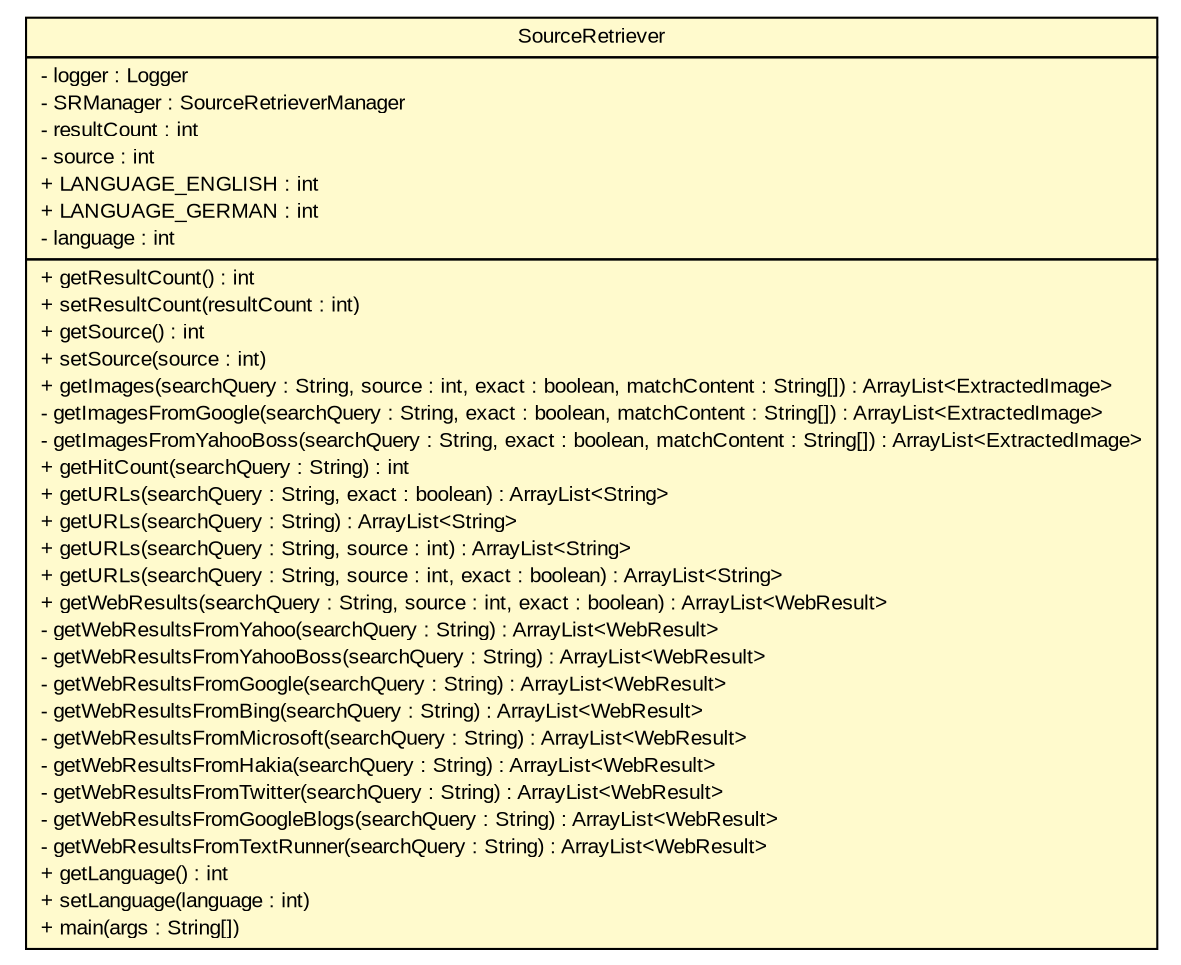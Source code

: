 #!/usr/local/bin/dot
#
# Class diagram 
# Generated by UMLGraph version 5.2 (http://www.umlgraph.org/)
#

digraph G {
	edge [fontname="arial",fontsize=10,labelfontname="arial",labelfontsize=10];
	node [fontname="arial",fontsize=10,shape=plaintext];
	nodesep=0.25;
	ranksep=0.5;
	// tud.iir.web.SourceRetriever
	c55673 [label=<<table title="tud.iir.web.SourceRetriever" border="0" cellborder="1" cellspacing="0" cellpadding="2" port="p" bgcolor="lemonChiffon" href="./SourceRetriever.html">
		<tr><td><table border="0" cellspacing="0" cellpadding="1">
<tr><td align="center" balign="center"> SourceRetriever </td></tr>
		</table></td></tr>
		<tr><td><table border="0" cellspacing="0" cellpadding="1">
<tr><td align="left" balign="left"> - logger : Logger </td></tr>
<tr><td align="left" balign="left"> - SRManager : SourceRetrieverManager </td></tr>
<tr><td align="left" balign="left"> - resultCount : int </td></tr>
<tr><td align="left" balign="left"> - source : int </td></tr>
<tr><td align="left" balign="left"> + LANGUAGE_ENGLISH : int </td></tr>
<tr><td align="left" balign="left"> + LANGUAGE_GERMAN : int </td></tr>
<tr><td align="left" balign="left"> - language : int </td></tr>
		</table></td></tr>
		<tr><td><table border="0" cellspacing="0" cellpadding="1">
<tr><td align="left" balign="left"> + getResultCount() : int </td></tr>
<tr><td align="left" balign="left"> + setResultCount(resultCount : int) </td></tr>
<tr><td align="left" balign="left"> + getSource() : int </td></tr>
<tr><td align="left" balign="left"> + setSource(source : int) </td></tr>
<tr><td align="left" balign="left"> + getImages(searchQuery : String, source : int, exact : boolean, matchContent : String[]) : ArrayList&lt;ExtractedImage&gt; </td></tr>
<tr><td align="left" balign="left"> - getImagesFromGoogle(searchQuery : String, exact : boolean, matchContent : String[]) : ArrayList&lt;ExtractedImage&gt; </td></tr>
<tr><td align="left" balign="left"> - getImagesFromYahooBoss(searchQuery : String, exact : boolean, matchContent : String[]) : ArrayList&lt;ExtractedImage&gt; </td></tr>
<tr><td align="left" balign="left"> + getHitCount(searchQuery : String) : int </td></tr>
<tr><td align="left" balign="left"> + getURLs(searchQuery : String, exact : boolean) : ArrayList&lt;String&gt; </td></tr>
<tr><td align="left" balign="left"> + getURLs(searchQuery : String) : ArrayList&lt;String&gt; </td></tr>
<tr><td align="left" balign="left"> + getURLs(searchQuery : String, source : int) : ArrayList&lt;String&gt; </td></tr>
<tr><td align="left" balign="left"> + getURLs(searchQuery : String, source : int, exact : boolean) : ArrayList&lt;String&gt; </td></tr>
<tr><td align="left" balign="left"> + getWebResults(searchQuery : String, source : int, exact : boolean) : ArrayList&lt;WebResult&gt; </td></tr>
<tr><td align="left" balign="left"> - getWebResultsFromYahoo(searchQuery : String) : ArrayList&lt;WebResult&gt; </td></tr>
<tr><td align="left" balign="left"> - getWebResultsFromYahooBoss(searchQuery : String) : ArrayList&lt;WebResult&gt; </td></tr>
<tr><td align="left" balign="left"> - getWebResultsFromGoogle(searchQuery : String) : ArrayList&lt;WebResult&gt; </td></tr>
<tr><td align="left" balign="left"> - getWebResultsFromBing(searchQuery : String) : ArrayList&lt;WebResult&gt; </td></tr>
<tr><td align="left" balign="left"> - getWebResultsFromMicrosoft(searchQuery : String) : ArrayList&lt;WebResult&gt; </td></tr>
<tr><td align="left" balign="left"> - getWebResultsFromHakia(searchQuery : String) : ArrayList&lt;WebResult&gt; </td></tr>
<tr><td align="left" balign="left"> - getWebResultsFromTwitter(searchQuery : String) : ArrayList&lt;WebResult&gt; </td></tr>
<tr><td align="left" balign="left"> - getWebResultsFromGoogleBlogs(searchQuery : String) : ArrayList&lt;WebResult&gt; </td></tr>
<tr><td align="left" balign="left"> - getWebResultsFromTextRunner(searchQuery : String) : ArrayList&lt;WebResult&gt; </td></tr>
<tr><td align="left" balign="left"> + getLanguage() : int </td></tr>
<tr><td align="left" balign="left"> + setLanguage(language : int) </td></tr>
<tr><td align="left" balign="left"> + main(args : String[]) </td></tr>
		</table></td></tr>
		</table>>, fontname="arial", fontcolor="black", fontsize=10.0];
}

